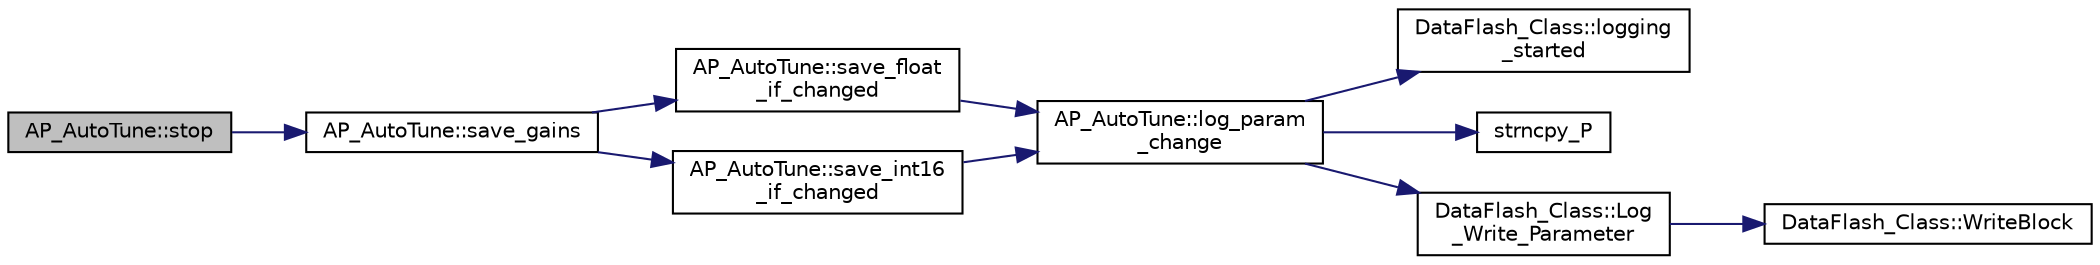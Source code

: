 digraph "AP_AutoTune::stop"
{
 // INTERACTIVE_SVG=YES
  edge [fontname="Helvetica",fontsize="10",labelfontname="Helvetica",labelfontsize="10"];
  node [fontname="Helvetica",fontsize="10",shape=record];
  rankdir="LR";
  Node1 [label="AP_AutoTune::stop",height=0.2,width=0.4,color="black", fillcolor="grey75", style="filled" fontcolor="black"];
  Node1 -> Node2 [color="midnightblue",fontsize="10",style="solid",fontname="Helvetica"];
  Node2 [label="AP_AutoTune::save_gains",height=0.2,width=0.4,color="black", fillcolor="white", style="filled",URL="$classAP__AutoTune.html#a258aa8bcc03defe55967c97931af95d5"];
  Node2 -> Node3 [color="midnightblue",fontsize="10",style="solid",fontname="Helvetica"];
  Node3 [label="AP_AutoTune::save_float\l_if_changed",height=0.2,width=0.4,color="black", fillcolor="white", style="filled",URL="$classAP__AutoTune.html#aeddf254d10081d997137a08585ca7f31"];
  Node3 -> Node4 [color="midnightblue",fontsize="10",style="solid",fontname="Helvetica"];
  Node4 [label="AP_AutoTune::log_param\l_change",height=0.2,width=0.4,color="black", fillcolor="white", style="filled",URL="$classAP__AutoTune.html#a1c95b6055ee1b2333fbe753e2a9fa66d"];
  Node4 -> Node5 [color="midnightblue",fontsize="10",style="solid",fontname="Helvetica"];
  Node5 [label="DataFlash_Class::logging\l_started",height=0.2,width=0.4,color="black", fillcolor="white", style="filled",URL="$classDataFlash__Class.html#ad15905fd635a59cc510a7781a9c4f3d9"];
  Node4 -> Node6 [color="midnightblue",fontsize="10",style="solid",fontname="Helvetica"];
  Node6 [label="strncpy_P",height=0.2,width=0.4,color="black", fillcolor="white", style="filled",URL="$AP__Progmem__AVR_8h.html#a00eef44be35a92b1ef4067ea49bea7a3"];
  Node4 -> Node7 [color="midnightblue",fontsize="10",style="solid",fontname="Helvetica"];
  Node7 [label="DataFlash_Class::Log\l_Write_Parameter",height=0.2,width=0.4,color="black", fillcolor="white", style="filled",URL="$classDataFlash__Class.html#a488ee9ba241f827fcb979dbccfdab76d"];
  Node7 -> Node8 [color="midnightblue",fontsize="10",style="solid",fontname="Helvetica"];
  Node8 [label="DataFlash_Class::WriteBlock",height=0.2,width=0.4,color="black", fillcolor="white", style="filled",URL="$classDataFlash__Class.html#af5e6aefb8f2136e9104be836dac88625"];
  Node2 -> Node9 [color="midnightblue",fontsize="10",style="solid",fontname="Helvetica"];
  Node9 [label="AP_AutoTune::save_int16\l_if_changed",height=0.2,width=0.4,color="black", fillcolor="white", style="filled",URL="$classAP__AutoTune.html#a7b5cf04b738143f385c5a79228ca989a"];
  Node9 -> Node4 [color="midnightblue",fontsize="10",style="solid",fontname="Helvetica"];
}
